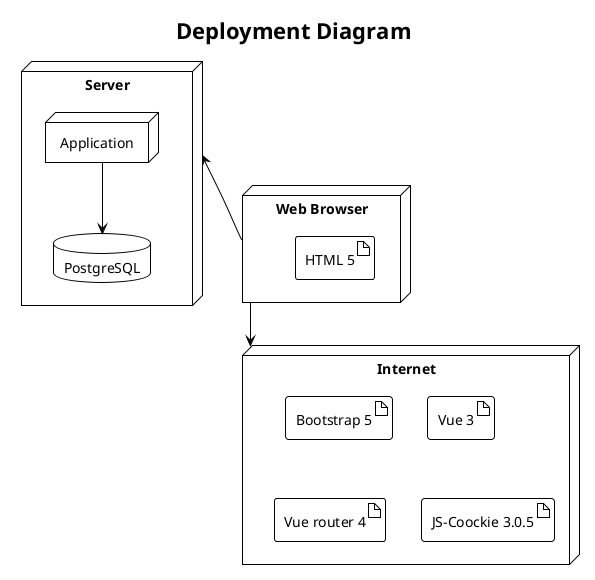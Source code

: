 @startuml deployment_diagram

!theme plain

title Deployment Diagram

node "Web Browser" as WebBrowser {
    artifact "HTML 5" as html
}

node "Server" as Server {
    node "Application" as App
    database "PostgreSQL" as DB

    App --> DB
}

node "Internet" as Internet {
    artifact "Bootstrap 5" as bootstrap
    artifact "Vue 3" as vuejs
    artifact "Vue router 4" as vuerouter
    artifact "Axios 1.4.0" as axios
    artifact "JS-Coockie 3.0.5" as axios
}

WebBrowser -up-> Server
WebBrowser --> Internet

@enduml